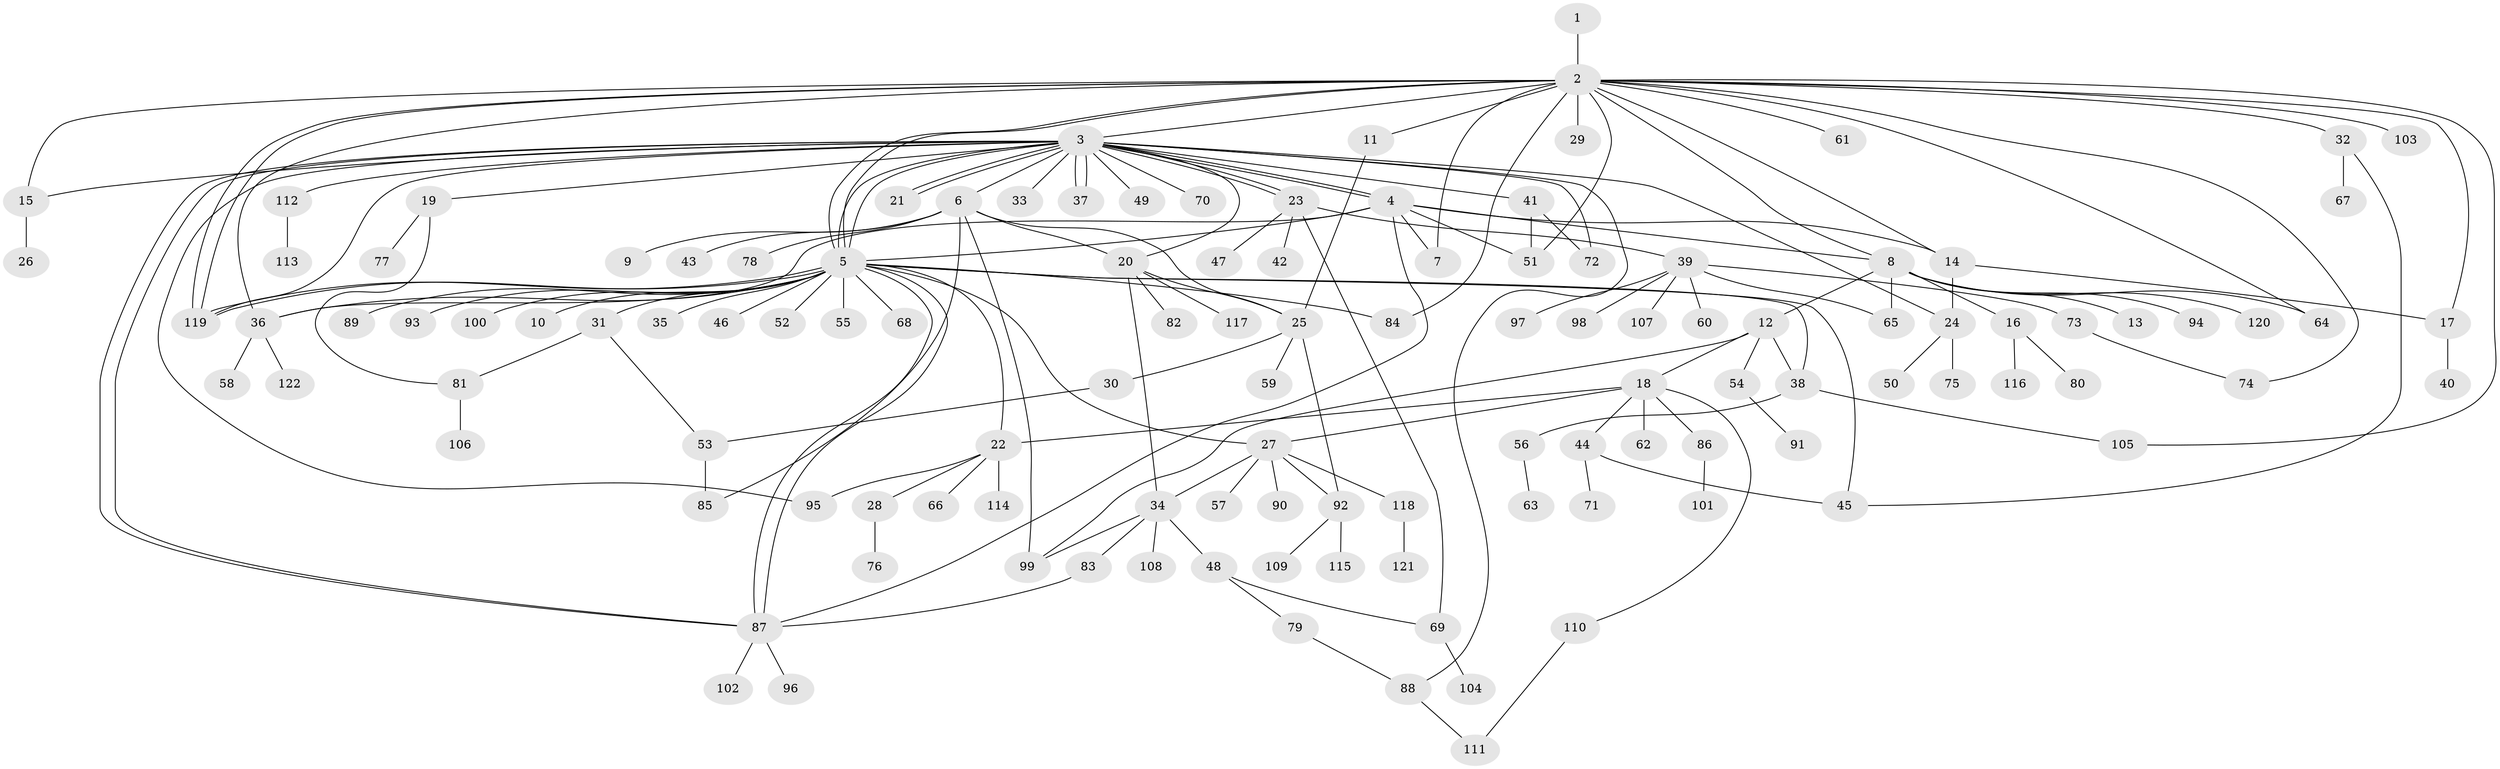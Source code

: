 // Generated by graph-tools (version 1.1) at 2025/01/03/09/25 03:01:54]
// undirected, 122 vertices, 173 edges
graph export_dot {
graph [start="1"]
  node [color=gray90,style=filled];
  1;
  2;
  3;
  4;
  5;
  6;
  7;
  8;
  9;
  10;
  11;
  12;
  13;
  14;
  15;
  16;
  17;
  18;
  19;
  20;
  21;
  22;
  23;
  24;
  25;
  26;
  27;
  28;
  29;
  30;
  31;
  32;
  33;
  34;
  35;
  36;
  37;
  38;
  39;
  40;
  41;
  42;
  43;
  44;
  45;
  46;
  47;
  48;
  49;
  50;
  51;
  52;
  53;
  54;
  55;
  56;
  57;
  58;
  59;
  60;
  61;
  62;
  63;
  64;
  65;
  66;
  67;
  68;
  69;
  70;
  71;
  72;
  73;
  74;
  75;
  76;
  77;
  78;
  79;
  80;
  81;
  82;
  83;
  84;
  85;
  86;
  87;
  88;
  89;
  90;
  91;
  92;
  93;
  94;
  95;
  96;
  97;
  98;
  99;
  100;
  101;
  102;
  103;
  104;
  105;
  106;
  107;
  108;
  109;
  110;
  111;
  112;
  113;
  114;
  115;
  116;
  117;
  118;
  119;
  120;
  121;
  122;
  1 -- 2;
  2 -- 3;
  2 -- 5;
  2 -- 5;
  2 -- 7;
  2 -- 8;
  2 -- 11;
  2 -- 14;
  2 -- 15;
  2 -- 17;
  2 -- 29;
  2 -- 32;
  2 -- 36;
  2 -- 51;
  2 -- 61;
  2 -- 64;
  2 -- 74;
  2 -- 84;
  2 -- 103;
  2 -- 105;
  2 -- 119;
  2 -- 119;
  3 -- 4;
  3 -- 4;
  3 -- 5;
  3 -- 5;
  3 -- 6;
  3 -- 15;
  3 -- 19;
  3 -- 20;
  3 -- 21;
  3 -- 21;
  3 -- 23;
  3 -- 23;
  3 -- 24;
  3 -- 33;
  3 -- 37;
  3 -- 37;
  3 -- 41;
  3 -- 49;
  3 -- 70;
  3 -- 72;
  3 -- 87;
  3 -- 87;
  3 -- 88;
  3 -- 95;
  3 -- 112;
  3 -- 119;
  4 -- 5;
  4 -- 7;
  4 -- 8;
  4 -- 14;
  4 -- 36;
  4 -- 51;
  4 -- 87;
  5 -- 10;
  5 -- 22;
  5 -- 27;
  5 -- 31;
  5 -- 35;
  5 -- 36;
  5 -- 38;
  5 -- 45;
  5 -- 46;
  5 -- 52;
  5 -- 55;
  5 -- 68;
  5 -- 84;
  5 -- 87;
  5 -- 87;
  5 -- 89;
  5 -- 93;
  5 -- 100;
  5 -- 119;
  5 -- 119;
  6 -- 9;
  6 -- 20;
  6 -- 25;
  6 -- 43;
  6 -- 78;
  6 -- 85;
  6 -- 99;
  8 -- 12;
  8 -- 13;
  8 -- 16;
  8 -- 64;
  8 -- 65;
  8 -- 94;
  8 -- 120;
  11 -- 25;
  12 -- 18;
  12 -- 38;
  12 -- 54;
  12 -- 99;
  14 -- 17;
  14 -- 24;
  15 -- 26;
  16 -- 80;
  16 -- 116;
  17 -- 40;
  18 -- 22;
  18 -- 27;
  18 -- 44;
  18 -- 62;
  18 -- 86;
  18 -- 110;
  19 -- 77;
  19 -- 81;
  20 -- 25;
  20 -- 34;
  20 -- 82;
  20 -- 117;
  22 -- 28;
  22 -- 66;
  22 -- 95;
  22 -- 114;
  23 -- 39;
  23 -- 42;
  23 -- 47;
  23 -- 69;
  24 -- 50;
  24 -- 75;
  25 -- 30;
  25 -- 59;
  25 -- 92;
  27 -- 34;
  27 -- 57;
  27 -- 90;
  27 -- 92;
  27 -- 118;
  28 -- 76;
  30 -- 53;
  31 -- 53;
  31 -- 81;
  32 -- 45;
  32 -- 67;
  34 -- 48;
  34 -- 83;
  34 -- 99;
  34 -- 108;
  36 -- 58;
  36 -- 122;
  38 -- 56;
  38 -- 105;
  39 -- 60;
  39 -- 65;
  39 -- 73;
  39 -- 97;
  39 -- 98;
  39 -- 107;
  41 -- 51;
  41 -- 72;
  44 -- 45;
  44 -- 71;
  48 -- 69;
  48 -- 79;
  53 -- 85;
  54 -- 91;
  56 -- 63;
  69 -- 104;
  73 -- 74;
  79 -- 88;
  81 -- 106;
  83 -- 87;
  86 -- 101;
  87 -- 96;
  87 -- 102;
  88 -- 111;
  92 -- 109;
  92 -- 115;
  110 -- 111;
  112 -- 113;
  118 -- 121;
}
